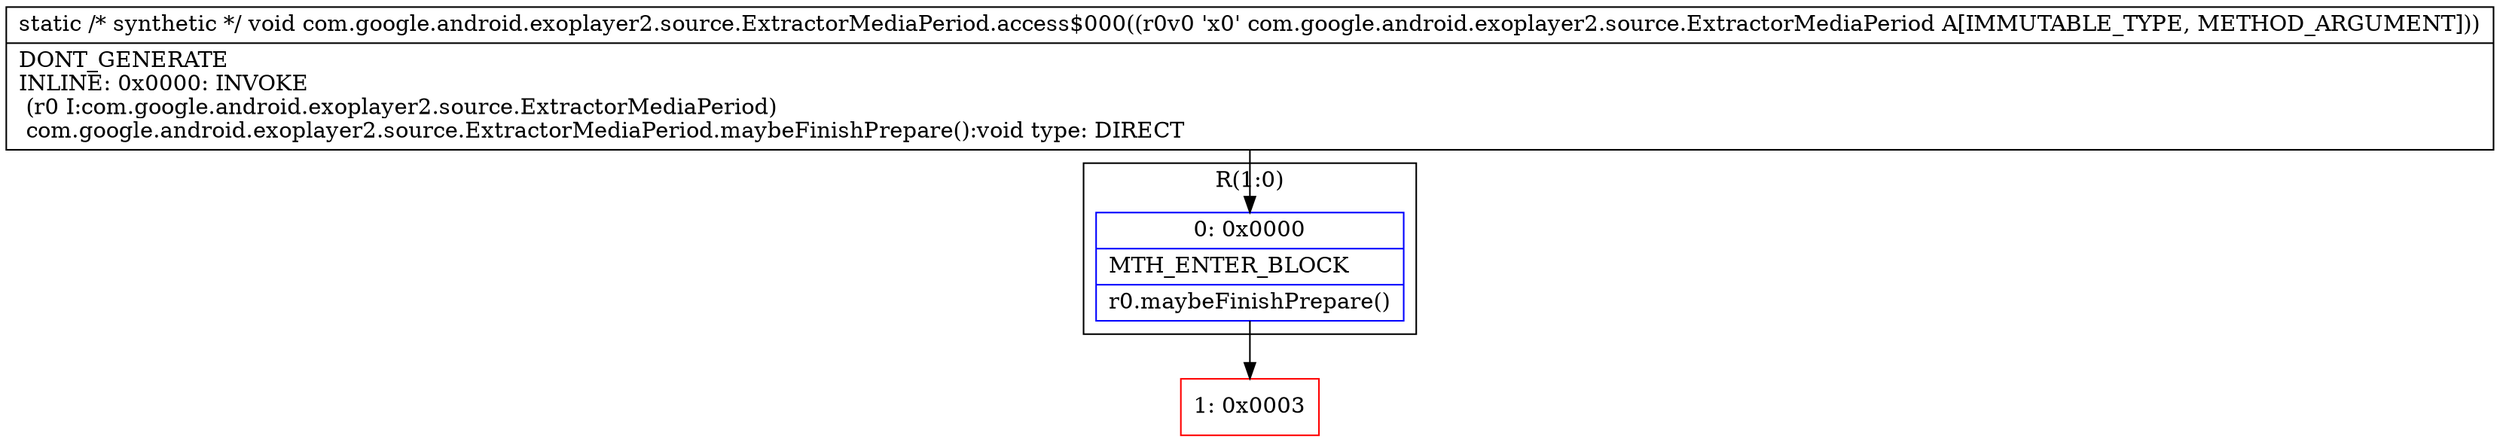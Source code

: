 digraph "CFG forcom.google.android.exoplayer2.source.ExtractorMediaPeriod.access$000(Lcom\/google\/android\/exoplayer2\/source\/ExtractorMediaPeriod;)V" {
subgraph cluster_Region_1127126324 {
label = "R(1:0)";
node [shape=record,color=blue];
Node_0 [shape=record,label="{0\:\ 0x0000|MTH_ENTER_BLOCK\l|r0.maybeFinishPrepare()\l}"];
}
Node_1 [shape=record,color=red,label="{1\:\ 0x0003}"];
MethodNode[shape=record,label="{static \/* synthetic *\/ void com.google.android.exoplayer2.source.ExtractorMediaPeriod.access$000((r0v0 'x0' com.google.android.exoplayer2.source.ExtractorMediaPeriod A[IMMUTABLE_TYPE, METHOD_ARGUMENT]))  | DONT_GENERATE\lINLINE: 0x0000: INVOKE  \l  (r0 I:com.google.android.exoplayer2.source.ExtractorMediaPeriod)\l com.google.android.exoplayer2.source.ExtractorMediaPeriod.maybeFinishPrepare():void type: DIRECT\l}"];
MethodNode -> Node_0;
Node_0 -> Node_1;
}

